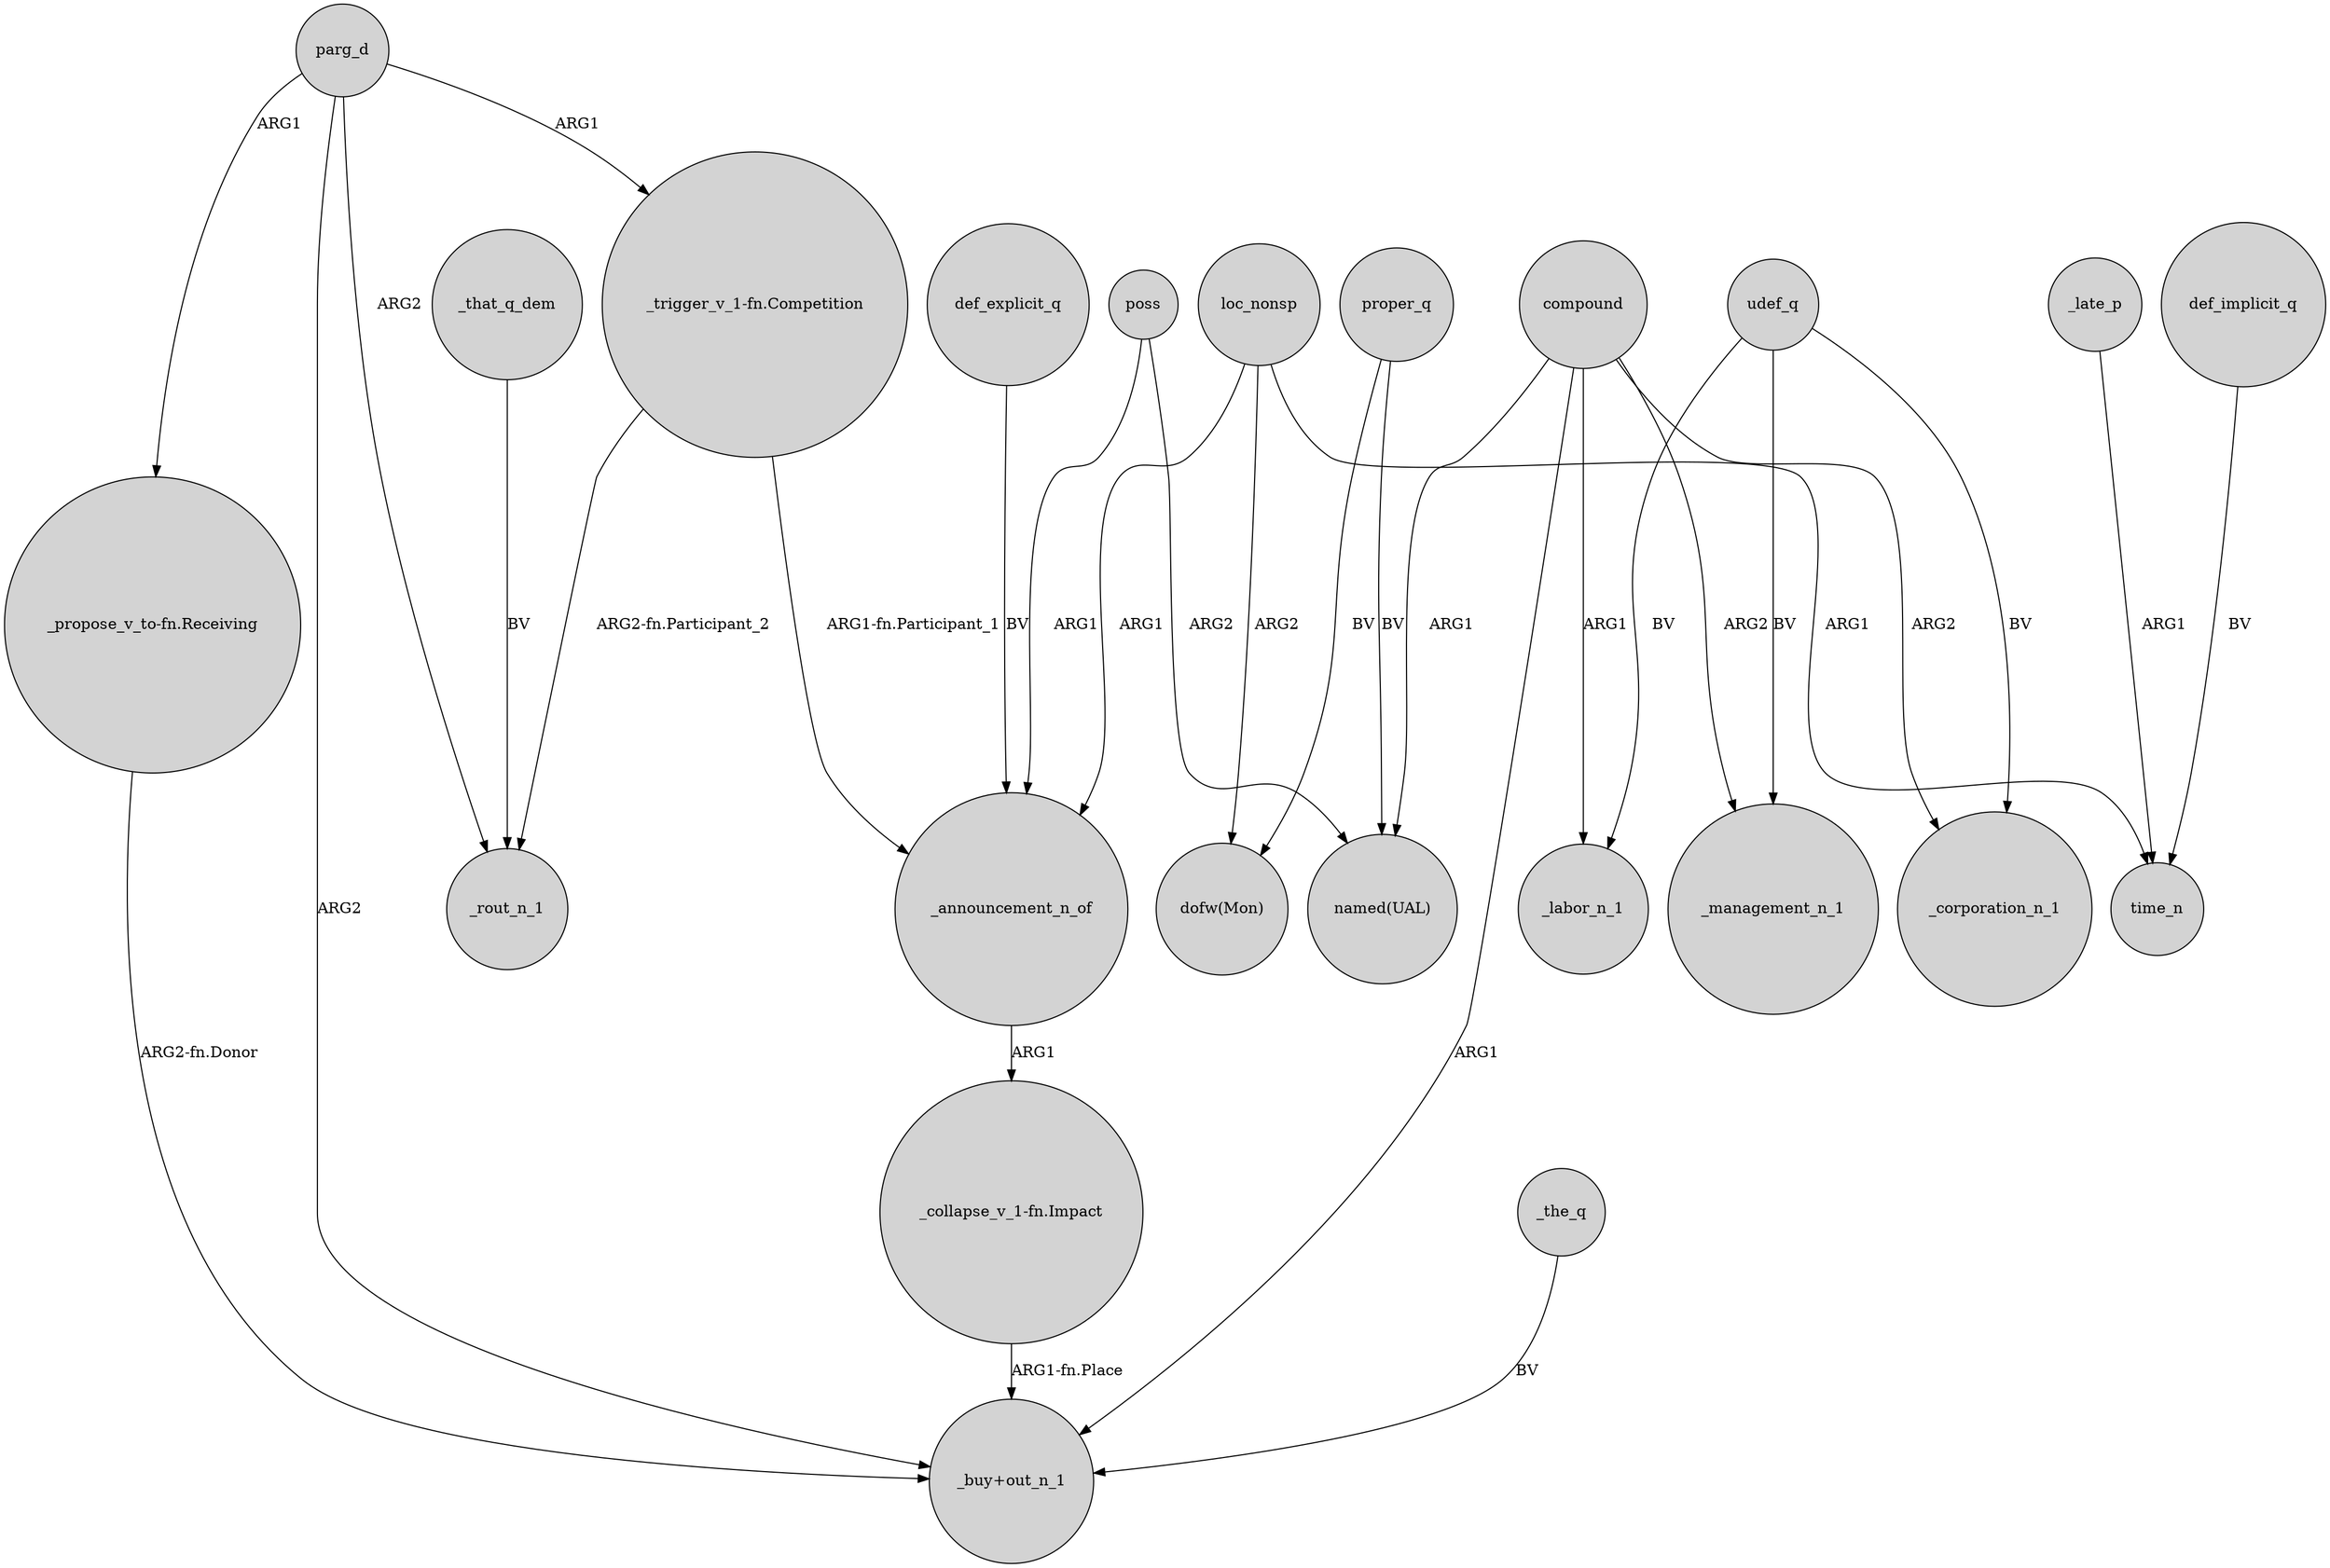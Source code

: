 digraph {
	node [shape=circle style=filled]
	compound -> "named(UAL)" [label=ARG1]
	"_propose_v_to-fn.Receiving" -> "_buy+out_n_1" [label="ARG2-fn.Donor"]
	parg_d -> "_propose_v_to-fn.Receiving" [label=ARG1]
	compound -> _labor_n_1 [label=ARG1]
	poss -> _announcement_n_of [label=ARG1]
	proper_q -> "dofw(Mon)" [label=BV]
	loc_nonsp -> _announcement_n_of [label=ARG1]
	compound -> _management_n_1 [label=ARG2]
	parg_d -> "_buy+out_n_1" [label=ARG2]
	poss -> "named(UAL)" [label=ARG2]
	udef_q -> _management_n_1 [label=BV]
	proper_q -> "named(UAL)" [label=BV]
	"_trigger_v_1-fn.Competition" -> _rout_n_1 [label="ARG2-fn.Participant_2"]
	loc_nonsp -> "dofw(Mon)" [label=ARG2]
	parg_d -> "_trigger_v_1-fn.Competition" [label=ARG1]
	_that_q_dem -> _rout_n_1 [label=BV]
	_late_p -> time_n [label=ARG1]
	loc_nonsp -> time_n [label=ARG1]
	_announcement_n_of -> "_collapse_v_1-fn.Impact" [label=ARG1]
	udef_q -> _labor_n_1 [label=BV]
	compound -> _corporation_n_1 [label=ARG2]
	udef_q -> _corporation_n_1 [label=BV]
	compound -> "_buy+out_n_1" [label=ARG1]
	parg_d -> _rout_n_1 [label=ARG2]
	_the_q -> "_buy+out_n_1" [label=BV]
	"_collapse_v_1-fn.Impact" -> "_buy+out_n_1" [label="ARG1-fn.Place"]
	def_explicit_q -> _announcement_n_of [label=BV]
	def_implicit_q -> time_n [label=BV]
	"_trigger_v_1-fn.Competition" -> _announcement_n_of [label="ARG1-fn.Participant_1"]
}
